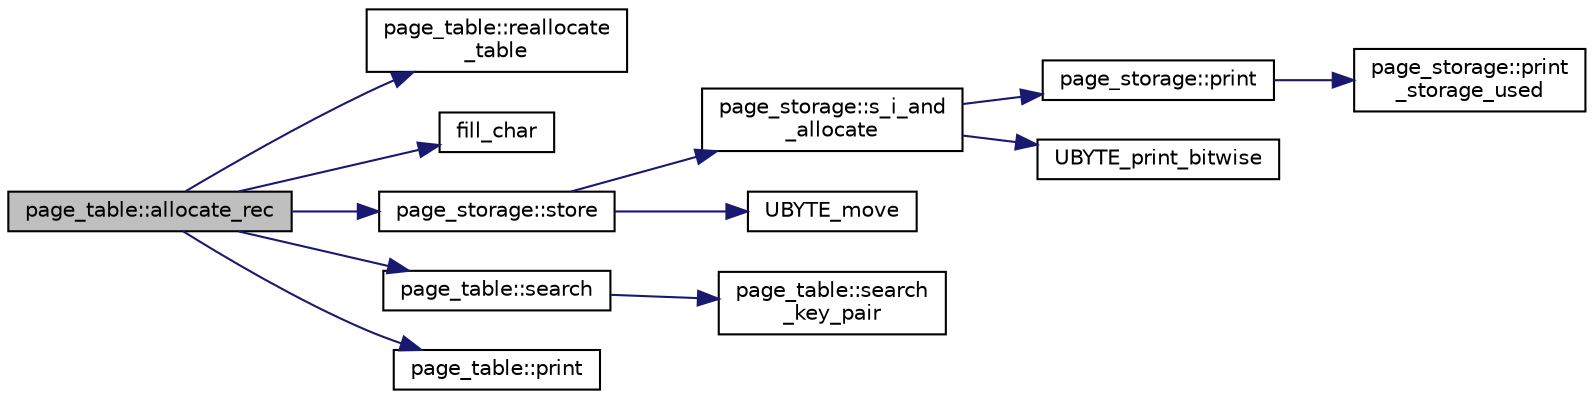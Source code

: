 digraph "page_table::allocate_rec"
{
  edge [fontname="Helvetica",fontsize="10",labelfontname="Helvetica",labelfontsize="10"];
  node [fontname="Helvetica",fontsize="10",shape=record];
  rankdir="LR";
  Node4 [label="page_table::allocate_rec",height=0.2,width=0.4,color="black", fillcolor="grey75", style="filled", fontcolor="black"];
  Node4 -> Node5 [color="midnightblue",fontsize="10",style="solid",fontname="Helvetica"];
  Node5 [label="page_table::reallocate\l_table",height=0.2,width=0.4,color="black", fillcolor="white", style="filled",URL="$db/d0e/classpage__table.html#ae38b42623cb168c948dad1e3765714f1"];
  Node4 -> Node6 [color="midnightblue",fontsize="10",style="solid",fontname="Helvetica"];
  Node6 [label="fill_char",height=0.2,width=0.4,color="black", fillcolor="white", style="filled",URL="$d9/d60/discreta_8h.html#a0429f5462bfcfd509d83bc1f7ebfc818"];
  Node4 -> Node7 [color="midnightblue",fontsize="10",style="solid",fontname="Helvetica"];
  Node7 [label="page_storage::store",height=0.2,width=0.4,color="black", fillcolor="white", style="filled",URL="$dc/d72/classpage__storage.html#a3d04ee0a97310a8211e223ccea1d2d3f"];
  Node7 -> Node8 [color="midnightblue",fontsize="10",style="solid",fontname="Helvetica"];
  Node8 [label="page_storage::s_i_and\l_allocate",height=0.2,width=0.4,color="black", fillcolor="white", style="filled",URL="$dc/d72/classpage__storage.html#aa43eb1ae49a6688771f7a89cbe2cd7bf"];
  Node8 -> Node9 [color="midnightblue",fontsize="10",style="solid",fontname="Helvetica"];
  Node9 [label="page_storage::print",height=0.2,width=0.4,color="black", fillcolor="white", style="filled",URL="$dc/d72/classpage__storage.html#a61e349f7431f6e16328bcfbc7e1d5633"];
  Node9 -> Node10 [color="midnightblue",fontsize="10",style="solid",fontname="Helvetica"];
  Node10 [label="page_storage::print\l_storage_used",height=0.2,width=0.4,color="black", fillcolor="white", style="filled",URL="$dc/d72/classpage__storage.html#a719dd1f54fd300fbc94ca2b750ed4508"];
  Node8 -> Node11 [color="midnightblue",fontsize="10",style="solid",fontname="Helvetica"];
  Node11 [label="UBYTE_print_bitwise",height=0.2,width=0.4,color="black", fillcolor="white", style="filled",URL="$d5/db4/io__and__os_8h.html#a920069ee78174f219534fed767865637"];
  Node7 -> Node12 [color="midnightblue",fontsize="10",style="solid",fontname="Helvetica"];
  Node12 [label="UBYTE_move",height=0.2,width=0.4,color="black", fillcolor="white", style="filled",URL="$d9/d60/discreta_8h.html#ae0491e6776a8371ca5387826b752780b"];
  Node4 -> Node13 [color="midnightblue",fontsize="10",style="solid",fontname="Helvetica"];
  Node13 [label="page_table::search",height=0.2,width=0.4,color="black", fillcolor="white", style="filled",URL="$db/d0e/classpage__table.html#a6a785ea8bdc6d346f1fce0181f76969c"];
  Node13 -> Node14 [color="midnightblue",fontsize="10",style="solid",fontname="Helvetica"];
  Node14 [label="page_table::search\l_key_pair",height=0.2,width=0.4,color="black", fillcolor="white", style="filled",URL="$db/d0e/classpage__table.html#ad382cc58d94dfe8edb98d11748c800b8"];
  Node4 -> Node15 [color="midnightblue",fontsize="10",style="solid",fontname="Helvetica"];
  Node15 [label="page_table::print",height=0.2,width=0.4,color="black", fillcolor="white", style="filled",URL="$db/d0e/classpage__table.html#a8cc167e59ef8166bfe511c5a950b8fc0"];
}
